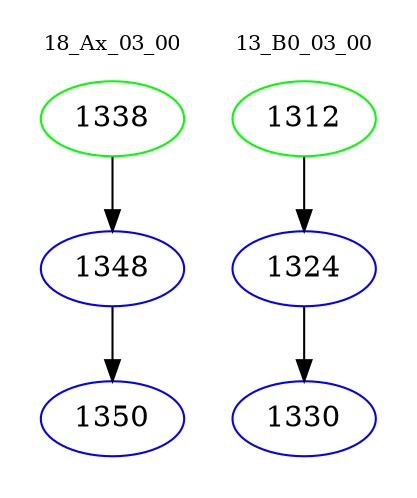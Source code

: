digraph{
subgraph cluster_0 {
color = white
label = "18_Ax_03_00";
fontsize=10;
T0_1338 [label="1338", color="green"]
T0_1338 -> T0_1348 [color="black"]
T0_1348 [label="1348", color="blue"]
T0_1348 -> T0_1350 [color="black"]
T0_1350 [label="1350", color="blue"]
}
subgraph cluster_1 {
color = white
label = "13_B0_03_00";
fontsize=10;
T1_1312 [label="1312", color="green"]
T1_1312 -> T1_1324 [color="black"]
T1_1324 [label="1324", color="blue"]
T1_1324 -> T1_1330 [color="black"]
T1_1330 [label="1330", color="blue"]
}
}
